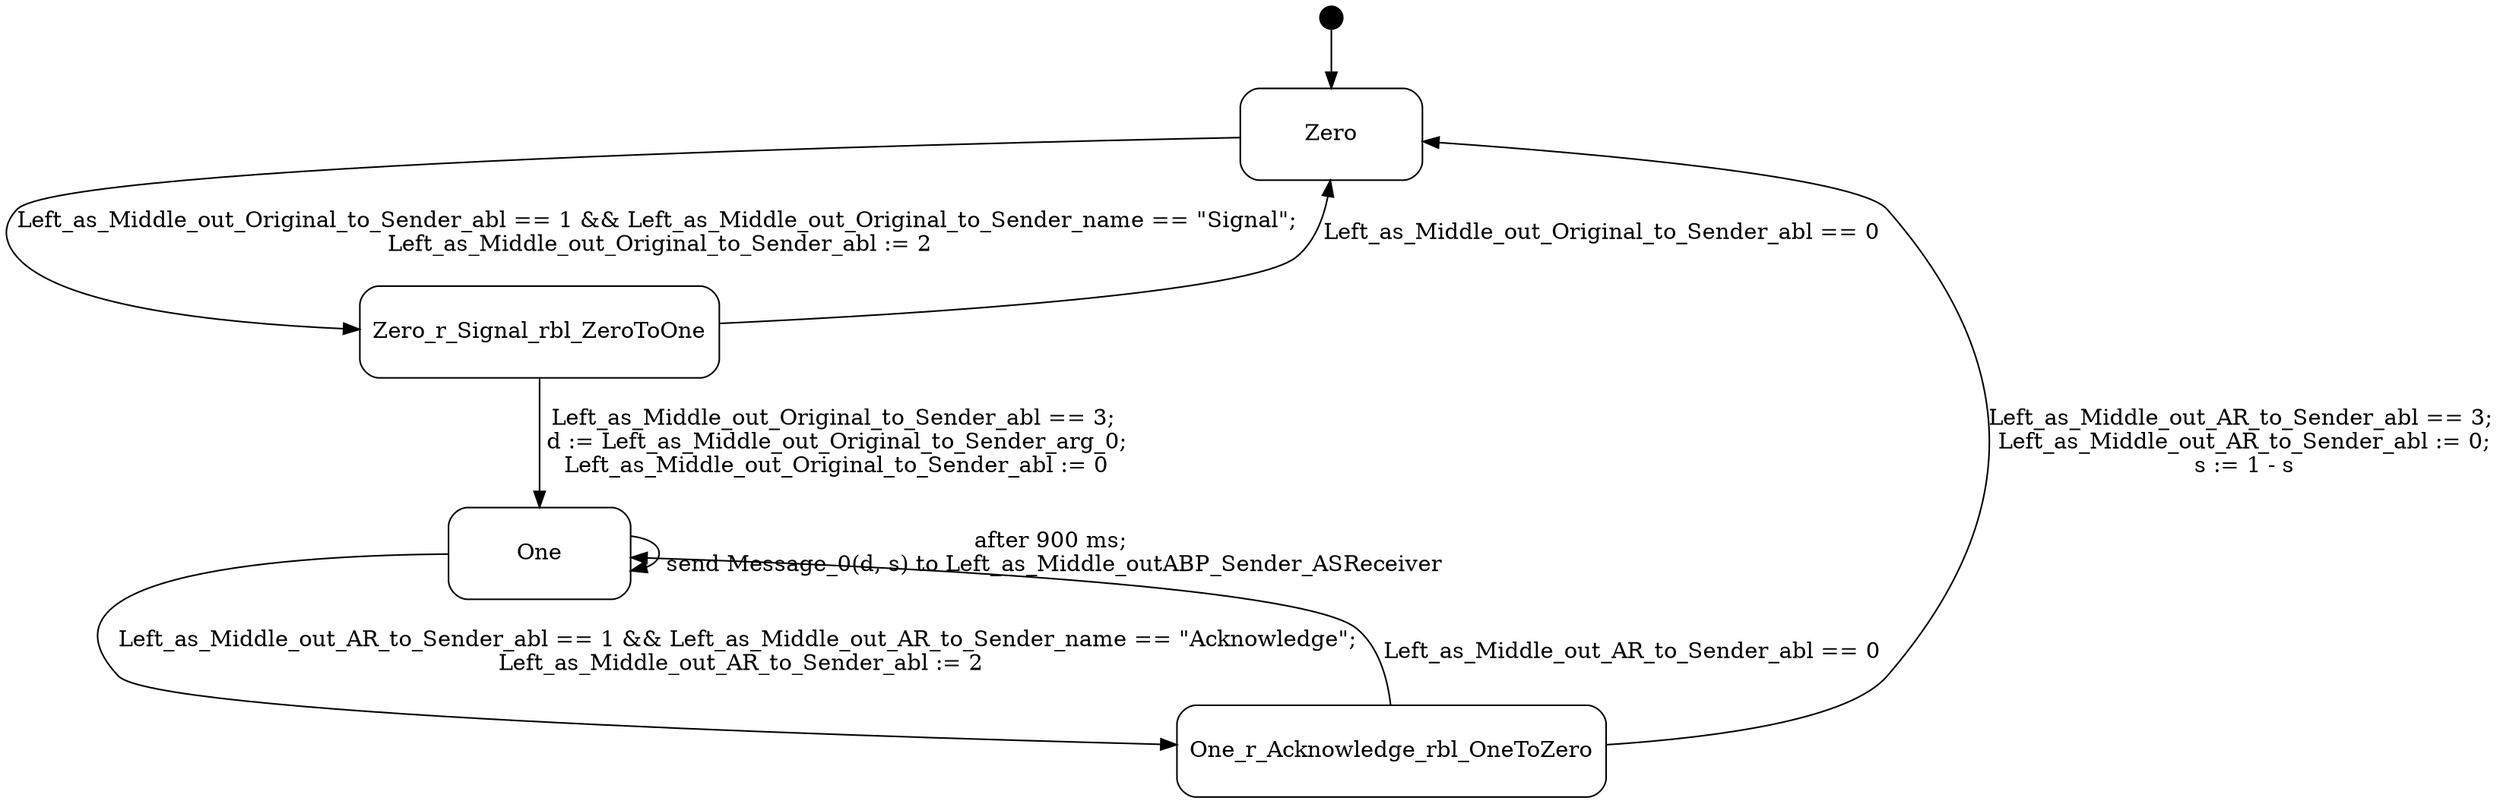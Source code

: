 digraph Left_as_Middle_outABP_Sender_Sender {
  compound = true;
  rank = LR;
node [shape = "point", height = "0.2"] Zero_extra node [shape = "Mrecord", height = "0.8", width = "1.6"] Zero Zero_extra -> Zero

node [shape = "Mrecord", height = "0.8", width = "1.6"] One
node [shape = "Mrecord", height = "0.8", width = "1.6"] Zero_r_Signal_rbl_ZeroToOne
node [shape = "Mrecord", height = "0.8", width = "1.6"] One_r_Acknowledge_rbl_OneToZero



One -> One [label = "after 900 ms;\n send Message_0(d, s) to Left_as_Middle_outABP_Sender_ASReceiver"];

Zero -> Zero_r_Signal_rbl_ZeroToOne [label = "Left_as_Middle_out_Original_to_Sender_abl == 1 && Left_as_Middle_out_Original_to_Sender_name == \"Signal\";\n Left_as_Middle_out_Original_to_Sender_abl := 2"];

Zero_r_Signal_rbl_ZeroToOne -> One [label = "Left_as_Middle_out_Original_to_Sender_abl == 3;\n d := Left_as_Middle_out_Original_to_Sender_arg_0;\n Left_as_Middle_out_Original_to_Sender_abl := 0"];

Zero_r_Signal_rbl_ZeroToOne -> Zero [label = "Left_as_Middle_out_Original_to_Sender_abl == 0"];

One -> One_r_Acknowledge_rbl_OneToZero [label = "Left_as_Middle_out_AR_to_Sender_abl == 1 && Left_as_Middle_out_AR_to_Sender_name == \"Acknowledge\";\n Left_as_Middle_out_AR_to_Sender_abl := 2"];

One_r_Acknowledge_rbl_OneToZero -> Zero [label = "Left_as_Middle_out_AR_to_Sender_abl == 3;\n Left_as_Middle_out_AR_to_Sender_abl := 0;\n s := 1 - s"];

One_r_Acknowledge_rbl_OneToZero -> One [label = "Left_as_Middle_out_AR_to_Sender_abl == 0"];

}
